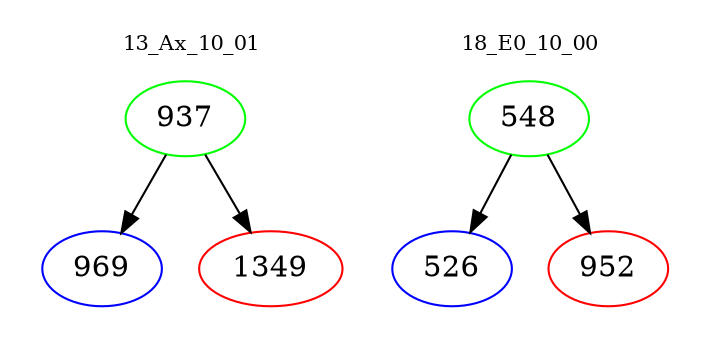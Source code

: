 digraph{
subgraph cluster_0 {
color = white
label = "13_Ax_10_01";
fontsize=10;
T0_937 [label="937", color="green"]
T0_937 -> T0_969 [color="black"]
T0_969 [label="969", color="blue"]
T0_937 -> T0_1349 [color="black"]
T0_1349 [label="1349", color="red"]
}
subgraph cluster_1 {
color = white
label = "18_E0_10_00";
fontsize=10;
T1_548 [label="548", color="green"]
T1_548 -> T1_526 [color="black"]
T1_526 [label="526", color="blue"]
T1_548 -> T1_952 [color="black"]
T1_952 [label="952", color="red"]
}
}
